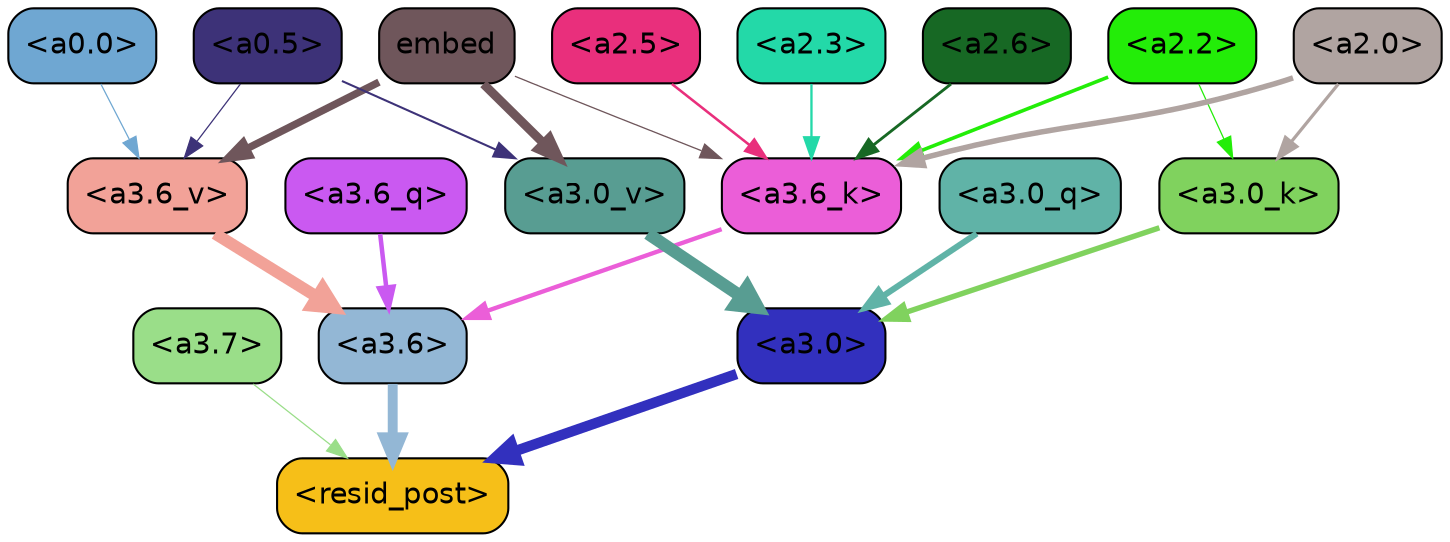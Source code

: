 strict digraph "" {
	graph [bgcolor=transparent,
		layout=dot,
		overlap=false,
		splines=true
	];
	"<a3.7>"	[color=black,
		fillcolor="#9ade89",
		fontname=Helvetica,
		shape=box,
		style="filled, rounded"];
	"<resid_post>"	[color=black,
		fillcolor="#f6bf18",
		fontname=Helvetica,
		shape=box,
		style="filled, rounded"];
	"<a3.7>" -> "<resid_post>"	[color="#9ade89",
		penwidth=0.6];
	"<a3.6>"	[color=black,
		fillcolor="#93b7d5",
		fontname=Helvetica,
		shape=box,
		style="filled, rounded"];
	"<a3.6>" -> "<resid_post>"	[color="#93b7d5",
		penwidth=4.748674273490906];
	"<a3.0>"	[color=black,
		fillcolor="#3230be",
		fontname=Helvetica,
		shape=box,
		style="filled, rounded"];
	"<a3.0>" -> "<resid_post>"	[color="#3230be",
		penwidth=5.004031300544739];
	"<a3.6_q>"	[color=black,
		fillcolor="#ca59f1",
		fontname=Helvetica,
		shape=box,
		style="filled, rounded"];
	"<a3.6_q>" -> "<a3.6>"	[color="#ca59f1",
		penwidth=2.1656854450702667];
	"<a3.0_q>"	[color=black,
		fillcolor="#60b3a7",
		fontname=Helvetica,
		shape=box,
		style="filled, rounded"];
	"<a3.0_q>" -> "<a3.0>"	[color="#60b3a7",
		penwidth=2.95696559548378];
	"<a3.6_k>"	[color=black,
		fillcolor="#eb5ed8",
		fontname=Helvetica,
		shape=box,
		style="filled, rounded"];
	"<a3.6_k>" -> "<a3.6>"	[color="#eb5ed8",
		penwidth=2.086437076330185];
	"<a3.0_k>"	[color=black,
		fillcolor="#80d25e",
		fontname=Helvetica,
		shape=box,
		style="filled, rounded"];
	"<a3.0_k>" -> "<a3.0>"	[color="#80d25e",
		penwidth=2.5988530814647675];
	"<a3.6_v>"	[color=black,
		fillcolor="#f2a298",
		fontname=Helvetica,
		shape=box,
		style="filled, rounded"];
	"<a3.6_v>" -> "<a3.6>"	[color="#f2a298",
		penwidth=5.669987380504608];
	"<a3.0_v>"	[color=black,
		fillcolor="#589d92",
		fontname=Helvetica,
		shape=box,
		style="filled, rounded"];
	"<a3.0_v>" -> "<a3.0>"	[color="#589d92",
		penwidth=5.9515902400016785];
	"<a2.6>"	[color=black,
		fillcolor="#176824",
		fontname=Helvetica,
		shape=box,
		style="filled, rounded"];
	"<a2.6>" -> "<a3.6_k>"	[color="#176824",
		penwidth=1.3718644380569458];
	"<a2.5>"	[color=black,
		fillcolor="#e92f7c",
		fontname=Helvetica,
		shape=box,
		style="filled, rounded"];
	"<a2.5>" -> "<a3.6_k>"	[color="#e92f7c",
		penwidth=1.231603980064392];
	"<a2.3>"	[color=black,
		fillcolor="#23d9a8",
		fontname=Helvetica,
		shape=box,
		style="filled, rounded"];
	"<a2.3>" -> "<a3.6_k>"	[color="#23d9a8",
		penwidth=1.1117559671401978];
	"<a2.2>"	[color=black,
		fillcolor="#23ed08",
		fontname=Helvetica,
		shape=box,
		style="filled, rounded"];
	"<a2.2>" -> "<a3.6_k>"	[color="#23ed08",
		penwidth=1.7315057516098022];
	"<a2.2>" -> "<a3.0_k>"	[color="#23ed08",
		penwidth=0.6];
	"<a2.0>"	[color=black,
		fillcolor="#b0a4a1",
		fontname=Helvetica,
		shape=box,
		style="filled, rounded"];
	"<a2.0>" -> "<a3.6_k>"	[color="#b0a4a1",
		penwidth=2.6423546075820923];
	"<a2.0>" -> "<a3.0_k>"	[color="#b0a4a1",
		penwidth=1.5482127666473389];
	embed	[color=black,
		fillcolor="#6f565b",
		fontname=Helvetica,
		shape=box,
		style="filled, rounded"];
	embed -> "<a3.6_k>"	[color="#6f565b",
		penwidth=0.6229734420776367];
	embed -> "<a3.6_v>"	[color="#6f565b",
		penwidth=3.56406831741333];
	embed -> "<a3.0_v>"	[color="#6f565b",
		penwidth=4.293717980384827];
	"<a0.5>"	[color=black,
		fillcolor="#3d3278",
		fontname=Helvetica,
		shape=box,
		style="filled, rounded"];
	"<a0.5>" -> "<a3.6_v>"	[color="#3d3278",
		penwidth=0.6];
	"<a0.5>" -> "<a3.0_v>"	[color="#3d3278",
		penwidth=0.9916514158248901];
	"<a0.0>"	[color=black,
		fillcolor="#6fa7d2",
		fontname=Helvetica,
		shape=box,
		style="filled, rounded"];
	"<a0.0>" -> "<a3.6_v>"	[color="#6fa7d2",
		penwidth=0.6];
}
